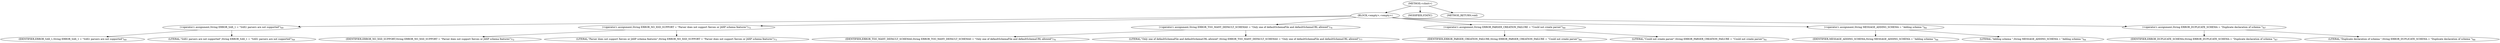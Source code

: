 digraph "&lt;clinit&gt;" {  
"1131" [label = <(METHOD,&lt;clinit&gt;)> ]
"1132" [label = <(BLOCK,&lt;empty&gt;,&lt;empty&gt;)> ]
"1133" [label = <(&lt;operator&gt;.assignment,String ERROR_SAX_1 = &quot;SAX1 parsers are not supported&quot;)<SUB>69</SUB>> ]
"1134" [label = <(IDENTIFIER,ERROR_SAX_1,String ERROR_SAX_1 = &quot;SAX1 parsers are not supported&quot;)<SUB>69</SUB>> ]
"1135" [label = <(LITERAL,&quot;SAX1 parsers are not supported&quot;,String ERROR_SAX_1 = &quot;SAX1 parsers are not supported&quot;)<SUB>69</SUB>> ]
"1136" [label = <(&lt;operator&gt;.assignment,String ERROR_NO_XSD_SUPPORT = &quot;Parser does not support Xerces or JAXP schema features&quot;)<SUB>72</SUB>> ]
"1137" [label = <(IDENTIFIER,ERROR_NO_XSD_SUPPORT,String ERROR_NO_XSD_SUPPORT = &quot;Parser does not support Xerces or JAXP schema features&quot;)<SUB>72</SUB>> ]
"1138" [label = <(LITERAL,&quot;Parser does not support Xerces or JAXP schema features&quot;,String ERROR_NO_XSD_SUPPORT = &quot;Parser does not support Xerces or JAXP schema features&quot;)<SUB>73</SUB>> ]
"1139" [label = <(&lt;operator&gt;.assignment,String ERROR_TOO_MANY_DEFAULT_SCHEMAS = &quot;Only one of defaultSchemaFile and defaultSchemaURL allowed&quot;)<SUB>76</SUB>> ]
"1140" [label = <(IDENTIFIER,ERROR_TOO_MANY_DEFAULT_SCHEMAS,String ERROR_TOO_MANY_DEFAULT_SCHEMAS = &quot;Only one of defaultSchemaFile and defaultSchemaURL allowed&quot;)<SUB>76</SUB>> ]
"1141" [label = <(LITERAL,&quot;Only one of defaultSchemaFile and defaultSchemaURL allowed&quot;,String ERROR_TOO_MANY_DEFAULT_SCHEMAS = &quot;Only one of defaultSchemaFile and defaultSchemaURL allowed&quot;)<SUB>77</SUB>> ]
"1142" [label = <(&lt;operator&gt;.assignment,String ERROR_PARSER_CREATION_FAILURE = &quot;Could not create parser&quot;)<SUB>80</SUB>> ]
"1143" [label = <(IDENTIFIER,ERROR_PARSER_CREATION_FAILURE,String ERROR_PARSER_CREATION_FAILURE = &quot;Could not create parser&quot;)<SUB>80</SUB>> ]
"1144" [label = <(LITERAL,&quot;Could not create parser&quot;,String ERROR_PARSER_CREATION_FAILURE = &quot;Could not create parser&quot;)<SUB>81</SUB>> ]
"1145" [label = <(&lt;operator&gt;.assignment,String MESSAGE_ADDING_SCHEMA = &quot;Adding schema &quot;)<SUB>84</SUB>> ]
"1146" [label = <(IDENTIFIER,MESSAGE_ADDING_SCHEMA,String MESSAGE_ADDING_SCHEMA = &quot;Adding schema &quot;)<SUB>84</SUB>> ]
"1147" [label = <(LITERAL,&quot;Adding schema &quot;,String MESSAGE_ADDING_SCHEMA = &quot;Adding schema &quot;)<SUB>84</SUB>> ]
"1148" [label = <(&lt;operator&gt;.assignment,String ERROR_DUPLICATE_SCHEMA = &quot;Duplicate declaration of schema &quot;)<SUB>87</SUB>> ]
"1149" [label = <(IDENTIFIER,ERROR_DUPLICATE_SCHEMA,String ERROR_DUPLICATE_SCHEMA = &quot;Duplicate declaration of schema &quot;)<SUB>87</SUB>> ]
"1150" [label = <(LITERAL,&quot;Duplicate declaration of schema &quot;,String ERROR_DUPLICATE_SCHEMA = &quot;Duplicate declaration of schema &quot;)<SUB>88</SUB>> ]
"1151" [label = <(MODIFIER,STATIC)> ]
"1152" [label = <(METHOD_RETURN,void)> ]
  "1131" -> "1132" 
  "1131" -> "1151" 
  "1131" -> "1152" 
  "1132" -> "1133" 
  "1132" -> "1136" 
  "1132" -> "1139" 
  "1132" -> "1142" 
  "1132" -> "1145" 
  "1132" -> "1148" 
  "1133" -> "1134" 
  "1133" -> "1135" 
  "1136" -> "1137" 
  "1136" -> "1138" 
  "1139" -> "1140" 
  "1139" -> "1141" 
  "1142" -> "1143" 
  "1142" -> "1144" 
  "1145" -> "1146" 
  "1145" -> "1147" 
  "1148" -> "1149" 
  "1148" -> "1150" 
}

